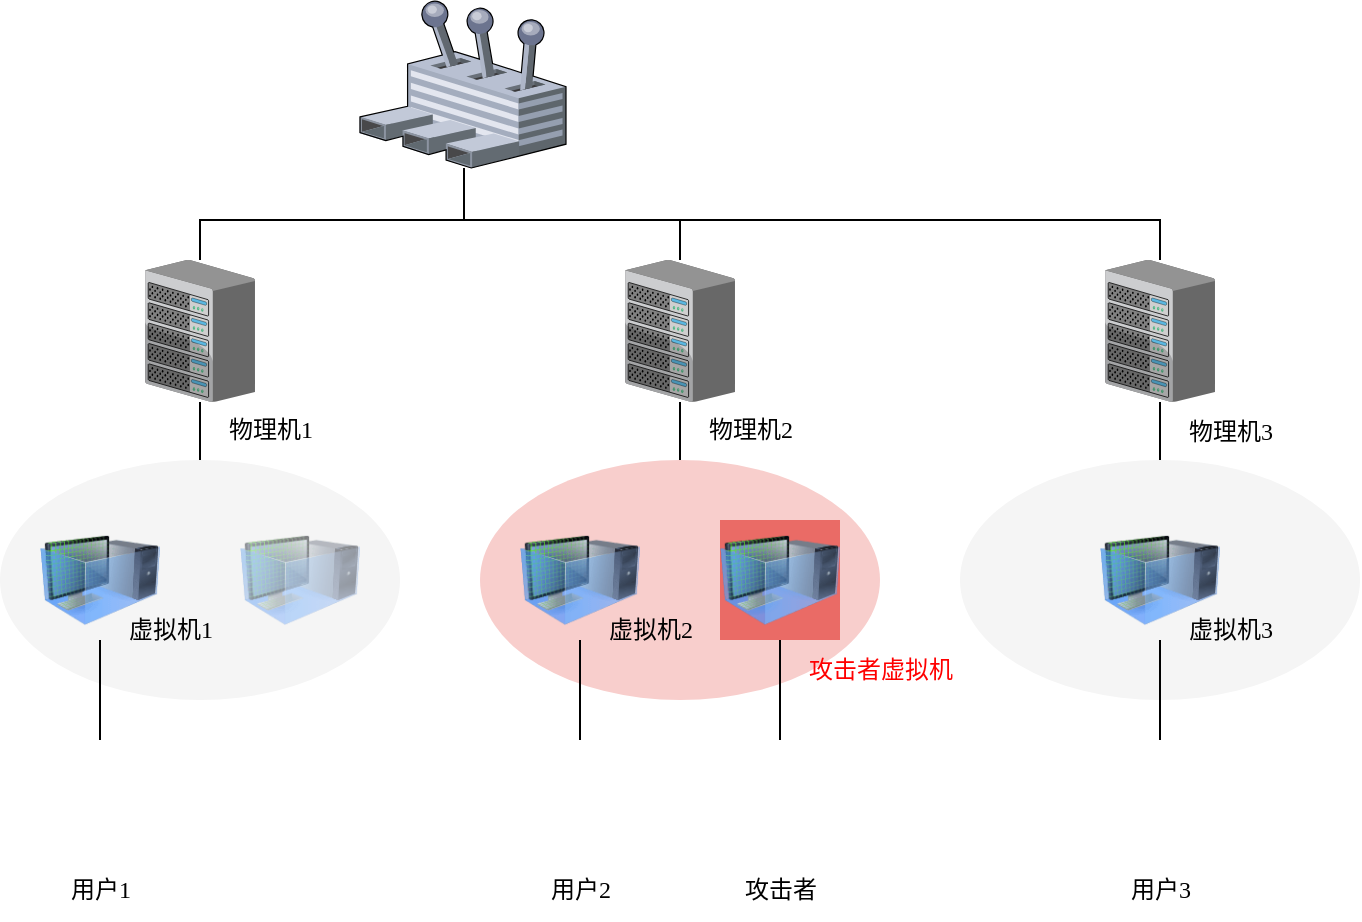 <mxfile version="22.1.3" type="github">
  <diagram name="第 1 页" id="fj8Mo3o1L-Kos6y8MDqK">
    <mxGraphModel dx="1103" dy="632" grid="1" gridSize="10" guides="1" tooltips="1" connect="1" arrows="1" fold="1" page="1" pageScale="1" pageWidth="1169" pageHeight="827" math="0" shadow="0">
      <root>
        <mxCell id="0" />
        <mxCell id="1" parent="0" />
        <mxCell id="VaB4zucoBdWu-VrWu2H7-45" style="edgeStyle=orthogonalEdgeStyle;rounded=0;orthogonalLoop=1;jettySize=auto;html=1;exitX=0.5;exitY=0;exitDx=0;exitDy=0;endArrow=none;endFill=0;fontFamily=Times New Roman;" edge="1" parent="1" source="VaB4zucoBdWu-VrWu2H7-19" target="VaB4zucoBdWu-VrWu2H7-1">
          <mxGeometry relative="1" as="geometry" />
        </mxCell>
        <mxCell id="VaB4zucoBdWu-VrWu2H7-19" value="" style="ellipse;whiteSpace=wrap;html=1;fillColor=#f5f5f5;fontColor=#333333;strokeColor=none;fontFamily=Times New Roman;" vertex="1" parent="1">
          <mxGeometry x="40" y="360" width="200" height="120" as="geometry" />
        </mxCell>
        <mxCell id="VaB4zucoBdWu-VrWu2H7-62" style="edgeStyle=orthogonalEdgeStyle;rounded=0;orthogonalLoop=1;jettySize=auto;html=1;endArrow=none;endFill=0;" edge="1" parent="1" source="VaB4zucoBdWu-VrWu2H7-1" target="VaB4zucoBdWu-VrWu2H7-14">
          <mxGeometry relative="1" as="geometry">
            <Array as="points">
              <mxPoint x="140" y="240" />
              <mxPoint x="272" y="240" />
            </Array>
          </mxGeometry>
        </mxCell>
        <mxCell id="VaB4zucoBdWu-VrWu2H7-1" value="" style="verticalLabelPosition=bottom;sketch=0;aspect=fixed;html=1;verticalAlign=top;strokeColor=none;align=center;outlineConnect=0;shape=mxgraph.citrix.chassis;fontFamily=Times New Roman;" vertex="1" parent="1">
          <mxGeometry x="112.5" y="260" width="55" height="71" as="geometry" />
        </mxCell>
        <mxCell id="VaB4zucoBdWu-VrWu2H7-3" value="" style="image;html=1;image=img/lib/clip_art/computers/Virtual_Machine_128x128.png;aspect=fixed;fontFamily=Times New Roman;" vertex="1" parent="1">
          <mxGeometry x="60" y="390" width="60" height="60" as="geometry" />
        </mxCell>
        <mxCell id="VaB4zucoBdWu-VrWu2H7-14" value="" style="verticalLabelPosition=bottom;sketch=0;aspect=fixed;html=1;verticalAlign=top;strokeColor=none;align=center;outlineConnect=0;shape=mxgraph.citrix.user_control;fontFamily=Times New Roman;" vertex="1" parent="1">
          <mxGeometry x="220" y="130" width="103" height="84" as="geometry" />
        </mxCell>
        <mxCell id="VaB4zucoBdWu-VrWu2H7-61" style="edgeStyle=orthogonalEdgeStyle;rounded=0;orthogonalLoop=1;jettySize=auto;html=1;endArrow=none;endFill=0;" edge="1" parent="1" source="VaB4zucoBdWu-VrWu2H7-17" target="VaB4zucoBdWu-VrWu2H7-14">
          <mxGeometry relative="1" as="geometry">
            <Array as="points">
              <mxPoint x="620" y="240" />
              <mxPoint x="272" y="240" />
            </Array>
          </mxGeometry>
        </mxCell>
        <mxCell id="VaB4zucoBdWu-VrWu2H7-17" value="" style="verticalLabelPosition=bottom;sketch=0;aspect=fixed;html=1;verticalAlign=top;strokeColor=none;align=center;outlineConnect=0;shape=mxgraph.citrix.chassis;fontFamily=Times New Roman;" vertex="1" parent="1">
          <mxGeometry x="592.5" y="260" width="55" height="71" as="geometry" />
        </mxCell>
        <mxCell id="VaB4zucoBdWu-VrWu2H7-60" style="edgeStyle=orthogonalEdgeStyle;rounded=0;orthogonalLoop=1;jettySize=auto;html=1;endArrow=none;endFill=0;" edge="1" parent="1" source="VaB4zucoBdWu-VrWu2H7-18" target="VaB4zucoBdWu-VrWu2H7-14">
          <mxGeometry relative="1" as="geometry">
            <Array as="points">
              <mxPoint x="380" y="240" />
              <mxPoint x="272" y="240" />
            </Array>
          </mxGeometry>
        </mxCell>
        <mxCell id="VaB4zucoBdWu-VrWu2H7-18" value="" style="verticalLabelPosition=bottom;sketch=0;aspect=fixed;html=1;verticalAlign=top;strokeColor=none;align=center;outlineConnect=0;shape=mxgraph.citrix.chassis;fontFamily=Times New Roman;" vertex="1" parent="1">
          <mxGeometry x="352.5" y="260" width="55" height="71" as="geometry" />
        </mxCell>
        <mxCell id="VaB4zucoBdWu-VrWu2H7-20" value="" style="image;html=1;image=img/lib/clip_art/computers/Virtual_Machine_128x128.png;aspect=fixed;opacity=50;fontFamily=Times New Roman;" vertex="1" parent="1">
          <mxGeometry x="160" y="390" width="60" height="60" as="geometry" />
        </mxCell>
        <mxCell id="VaB4zucoBdWu-VrWu2H7-44" style="edgeStyle=orthogonalEdgeStyle;rounded=0;orthogonalLoop=1;jettySize=auto;html=1;exitX=0.5;exitY=0;exitDx=0;exitDy=0;endArrow=none;endFill=0;fontFamily=Times New Roman;" edge="1" parent="1" source="VaB4zucoBdWu-VrWu2H7-21" target="VaB4zucoBdWu-VrWu2H7-18">
          <mxGeometry relative="1" as="geometry" />
        </mxCell>
        <mxCell id="VaB4zucoBdWu-VrWu2H7-21" value="" style="ellipse;whiteSpace=wrap;html=1;fillColor=#f8cecc;strokeColor=none;fontFamily=Times New Roman;" vertex="1" parent="1">
          <mxGeometry x="280" y="360" width="200" height="120" as="geometry" />
        </mxCell>
        <mxCell id="VaB4zucoBdWu-VrWu2H7-22" value="" style="image;html=1;image=img/lib/clip_art/computers/Virtual_Machine_128x128.png;aspect=fixed;fontFamily=Times New Roman;" vertex="1" parent="1">
          <mxGeometry x="300" y="390" width="60" height="60" as="geometry" />
        </mxCell>
        <mxCell id="VaB4zucoBdWu-VrWu2H7-23" value="" style="image;html=1;image=img/lib/clip_art/computers/Virtual_Machine_128x128.png;aspect=fixed;imageBackground=#EA6B66;imageBorder=none;fontFamily=Times New Roman;" vertex="1" parent="1">
          <mxGeometry x="400" y="390" width="60" height="60" as="geometry" />
        </mxCell>
        <mxCell id="VaB4zucoBdWu-VrWu2H7-41" style="edgeStyle=orthogonalEdgeStyle;rounded=0;orthogonalLoop=1;jettySize=auto;html=1;exitX=0.5;exitY=0;exitDx=0;exitDy=0;endArrow=none;endFill=0;fontFamily=Times New Roman;" edge="1" parent="1" source="VaB4zucoBdWu-VrWu2H7-24" target="VaB4zucoBdWu-VrWu2H7-17">
          <mxGeometry relative="1" as="geometry" />
        </mxCell>
        <mxCell id="VaB4zucoBdWu-VrWu2H7-24" value="" style="ellipse;whiteSpace=wrap;html=1;fillColor=#f5f5f5;fontColor=#333333;strokeColor=none;fontFamily=Times New Roman;" vertex="1" parent="1">
          <mxGeometry x="520" y="360" width="200" height="120" as="geometry" />
        </mxCell>
        <mxCell id="VaB4zucoBdWu-VrWu2H7-25" value="" style="image;html=1;image=img/lib/clip_art/computers/Virtual_Machine_128x128.png;aspect=fixed;fontFamily=Times New Roman;" vertex="1" parent="1">
          <mxGeometry x="590" y="390" width="60" height="60" as="geometry" />
        </mxCell>
        <mxCell id="VaB4zucoBdWu-VrWu2H7-35" style="edgeStyle=orthogonalEdgeStyle;rounded=0;orthogonalLoop=1;jettySize=auto;html=1;exitX=0.5;exitY=0;exitDx=0;exitDy=0;entryX=0.5;entryY=1;entryDx=0;entryDy=0;endArrow=none;endFill=0;fontFamily=Times New Roman;" edge="1" parent="1" source="VaB4zucoBdWu-VrWu2H7-29" target="VaB4zucoBdWu-VrWu2H7-22">
          <mxGeometry relative="1" as="geometry" />
        </mxCell>
        <mxCell id="VaB4zucoBdWu-VrWu2H7-29" value="" style="shape=image;html=1;verticalAlign=top;verticalLabelPosition=bottom;labelBackgroundColor=#ffffff;imageAspect=0;aspect=fixed;image=https://cdn1.iconfinder.com/data/icons/user-pictures/101/malecostume-128.png;fontFamily=Times New Roman;" vertex="1" parent="1">
          <mxGeometry x="300" y="500" width="60" height="60" as="geometry" />
        </mxCell>
        <mxCell id="VaB4zucoBdWu-VrWu2H7-34" style="edgeStyle=orthogonalEdgeStyle;rounded=0;orthogonalLoop=1;jettySize=auto;html=1;exitX=0.5;exitY=0;exitDx=0;exitDy=0;entryX=0.5;entryY=1;entryDx=0;entryDy=0;endArrow=none;endFill=0;fontFamily=Times New Roman;" edge="1" parent="1" source="VaB4zucoBdWu-VrWu2H7-30" target="VaB4zucoBdWu-VrWu2H7-3">
          <mxGeometry relative="1" as="geometry" />
        </mxCell>
        <mxCell id="VaB4zucoBdWu-VrWu2H7-30" value="" style="shape=image;html=1;verticalAlign=top;verticalLabelPosition=bottom;labelBackgroundColor=#ffffff;imageAspect=0;aspect=fixed;image=https://cdn1.iconfinder.com/data/icons/user-pictures/100/male3-128.png;fontFamily=Times New Roman;" vertex="1" parent="1">
          <mxGeometry x="60" y="500" width="60" height="60" as="geometry" />
        </mxCell>
        <mxCell id="VaB4zucoBdWu-VrWu2H7-37" style="edgeStyle=orthogonalEdgeStyle;rounded=0;orthogonalLoop=1;jettySize=auto;html=1;exitX=0.5;exitY=0;exitDx=0;exitDy=0;entryX=0.5;entryY=1;entryDx=0;entryDy=0;endArrow=none;endFill=0;fontFamily=Times New Roman;" edge="1" parent="1" source="VaB4zucoBdWu-VrWu2H7-31" target="VaB4zucoBdWu-VrWu2H7-25">
          <mxGeometry relative="1" as="geometry" />
        </mxCell>
        <mxCell id="VaB4zucoBdWu-VrWu2H7-31" value="" style="shape=image;html=1;verticalAlign=top;verticalLabelPosition=bottom;labelBackgroundColor=#ffffff;imageAspect=0;aspect=fixed;image=https://cdn1.iconfinder.com/data/icons/user-pictures/100/female1-128.png;fontFamily=Times New Roman;" vertex="1" parent="1">
          <mxGeometry x="590" y="500" width="60" height="60" as="geometry" />
        </mxCell>
        <mxCell id="VaB4zucoBdWu-VrWu2H7-36" style="edgeStyle=orthogonalEdgeStyle;rounded=0;orthogonalLoop=1;jettySize=auto;html=1;exitX=0.5;exitY=0;exitDx=0;exitDy=0;entryX=0.5;entryY=1;entryDx=0;entryDy=0;endArrow=none;endFill=0;fontFamily=Times New Roman;" edge="1" parent="1" source="VaB4zucoBdWu-VrWu2H7-32" target="VaB4zucoBdWu-VrWu2H7-23">
          <mxGeometry relative="1" as="geometry" />
        </mxCell>
        <mxCell id="VaB4zucoBdWu-VrWu2H7-32" value="" style="shape=image;html=1;verticalAlign=top;verticalLabelPosition=bottom;labelBackgroundColor=#ffffff;imageAspect=0;aspect=fixed;image=https://cdn0.iconfinder.com/data/icons/kameleon-free-pack-rounded/110/Hacker-128.png;fontFamily=Times New Roman;" vertex="1" parent="1">
          <mxGeometry x="400" y="500" width="60" height="60" as="geometry" />
        </mxCell>
        <mxCell id="VaB4zucoBdWu-VrWu2H7-49" value="物理机1" style="text;html=1;align=center;verticalAlign=middle;resizable=0;points=[];autosize=1;strokeColor=none;fillColor=none;fontFamily=Times New Roman;" vertex="1" parent="1">
          <mxGeometry x="140" y="330" width="70" height="30" as="geometry" />
        </mxCell>
        <mxCell id="VaB4zucoBdWu-VrWu2H7-50" value="物理机2" style="text;html=1;align=center;verticalAlign=middle;resizable=0;points=[];autosize=1;strokeColor=none;fillColor=none;fontFamily=Times New Roman;" vertex="1" parent="1">
          <mxGeometry x="380" y="330" width="70" height="30" as="geometry" />
        </mxCell>
        <mxCell id="VaB4zucoBdWu-VrWu2H7-51" value="物理机3" style="text;html=1;align=center;verticalAlign=middle;resizable=0;points=[];autosize=1;strokeColor=none;fillColor=none;fontFamily=Times New Roman;" vertex="1" parent="1">
          <mxGeometry x="620" y="331" width="70" height="30" as="geometry" />
        </mxCell>
        <mxCell id="VaB4zucoBdWu-VrWu2H7-52" value="虚拟机1" style="text;html=1;align=center;verticalAlign=middle;resizable=0;points=[];autosize=1;strokeColor=none;fillColor=none;fontFamily=Times New Roman;" vertex="1" parent="1">
          <mxGeometry x="90" y="430" width="70" height="30" as="geometry" />
        </mxCell>
        <mxCell id="VaB4zucoBdWu-VrWu2H7-53" value="虚拟机2" style="text;html=1;align=center;verticalAlign=middle;resizable=0;points=[];autosize=1;strokeColor=none;fillColor=none;fontFamily=Times New Roman;" vertex="1" parent="1">
          <mxGeometry x="330" y="430" width="70" height="30" as="geometry" />
        </mxCell>
        <mxCell id="VaB4zucoBdWu-VrWu2H7-54" value="攻击者虚拟机" style="text;html=1;align=center;verticalAlign=middle;resizable=0;points=[];autosize=1;strokeColor=none;fillColor=none;fontFamily=Times New Roman;fontColor=#FF0000;" vertex="1" parent="1">
          <mxGeometry x="430" y="450" width="100" height="30" as="geometry" />
        </mxCell>
        <mxCell id="VaB4zucoBdWu-VrWu2H7-55" value="虚拟机3" style="text;html=1;align=center;verticalAlign=middle;resizable=0;points=[];autosize=1;strokeColor=none;fillColor=none;fontFamily=Times New Roman;" vertex="1" parent="1">
          <mxGeometry x="620" y="430" width="70" height="30" as="geometry" />
        </mxCell>
        <mxCell id="VaB4zucoBdWu-VrWu2H7-56" value="用户3" style="text;html=1;align=center;verticalAlign=middle;resizable=0;points=[];autosize=1;strokeColor=none;fillColor=none;fontFamily=Times New Roman;" vertex="1" parent="1">
          <mxGeometry x="595" y="560" width="50" height="30" as="geometry" />
        </mxCell>
        <mxCell id="VaB4zucoBdWu-VrWu2H7-57" value="用户1" style="text;html=1;align=center;verticalAlign=middle;resizable=0;points=[];autosize=1;strokeColor=none;fillColor=none;fontFamily=Times New Roman;" vertex="1" parent="1">
          <mxGeometry x="65" y="560" width="50" height="30" as="geometry" />
        </mxCell>
        <mxCell id="VaB4zucoBdWu-VrWu2H7-58" value="用户2" style="text;html=1;align=center;verticalAlign=middle;resizable=0;points=[];autosize=1;strokeColor=none;fillColor=none;fontFamily=Times New Roman;" vertex="1" parent="1">
          <mxGeometry x="305" y="560" width="50" height="30" as="geometry" />
        </mxCell>
        <mxCell id="VaB4zucoBdWu-VrWu2H7-59" value="攻击者" style="text;html=1;align=center;verticalAlign=middle;resizable=0;points=[];autosize=1;strokeColor=none;fillColor=none;fontFamily=Times New Roman;" vertex="1" parent="1">
          <mxGeometry x="400" y="560" width="60" height="30" as="geometry" />
        </mxCell>
      </root>
    </mxGraphModel>
  </diagram>
</mxfile>
